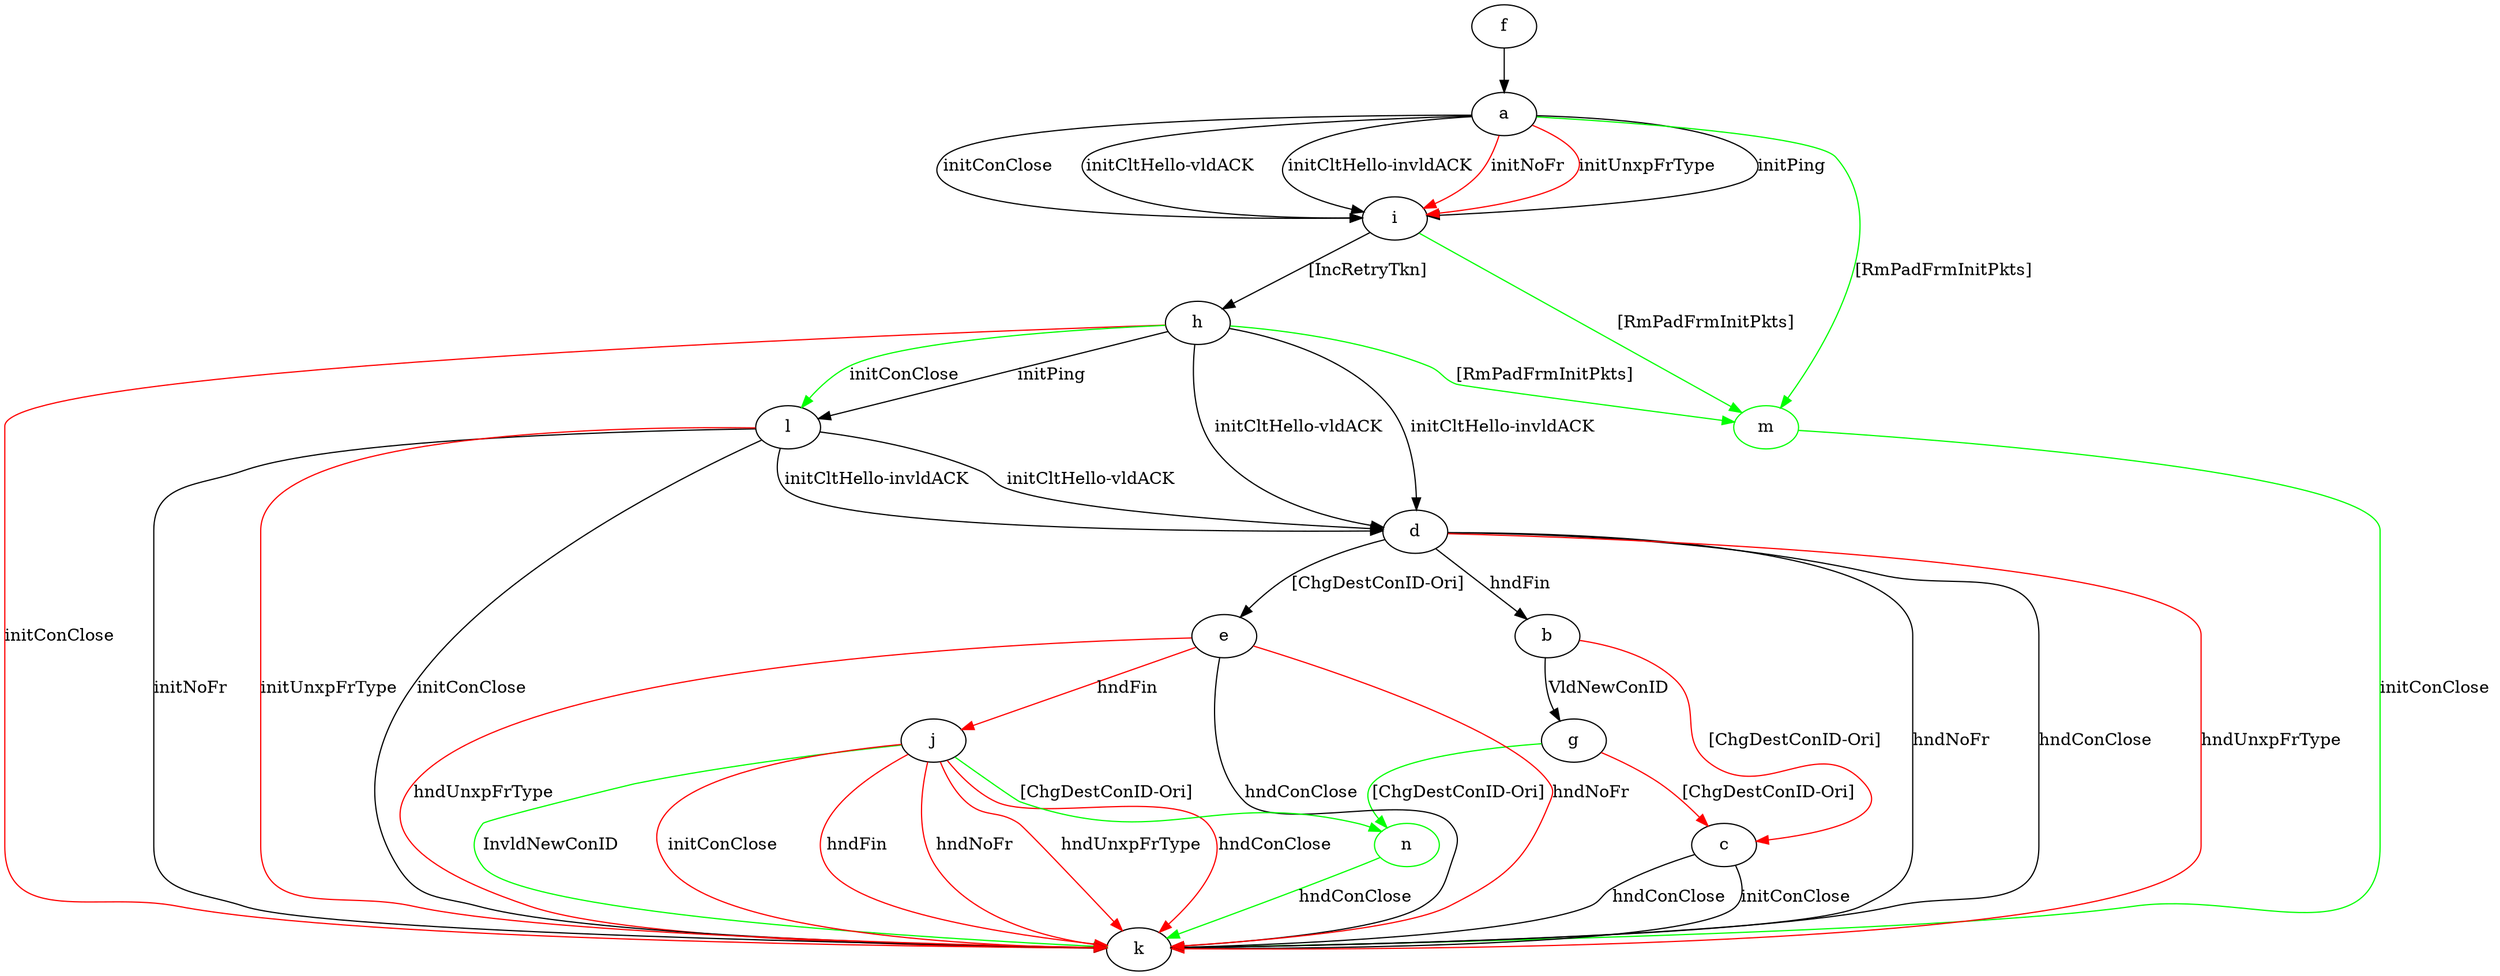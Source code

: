 digraph "" {
	a -> i	[key=0,
		label="initPing "];
	a -> i	[key=1,
		label="initConClose "];
	a -> i	[key=2,
		label="initCltHello-vldACK "];
	a -> i	[key=3,
		label="initCltHello-invldACK "];
	a -> i	[key=4,
		color=red,
		label="initNoFr "];
	a -> i	[key=5,
		color=red,
		label="initUnxpFrType "];
	m	[color=green];
	a -> m	[key=0,
		color=green,
		label="[RmPadFrmInitPkts] "];
	b -> c	[key=0,
		color=red,
		label="[ChgDestConID-Ori] "];
	b -> g	[key=0,
		label="VldNewConID "];
	c -> k	[key=0,
		label="initConClose "];
	c -> k	[key=1,
		label="hndConClose "];
	d -> b	[key=0,
		label="hndFin "];
	d -> e	[key=0,
		label="[ChgDestConID-Ori] "];
	d -> k	[key=0,
		label="hndNoFr "];
	d -> k	[key=1,
		label="hndConClose "];
	d -> k	[key=2,
		color=red,
		label="hndUnxpFrType "];
	e -> j	[key=0,
		color=red,
		label="hndFin "];
	e -> k	[key=0,
		label="hndConClose "];
	e -> k	[key=1,
		color=red,
		label="hndNoFr "];
	e -> k	[key=2,
		color=red,
		label="hndUnxpFrType "];
	f -> a	[key=0];
	g -> c	[key=0,
		color=red,
		label="[ChgDestConID-Ori] "];
	n	[color=green];
	g -> n	[key=0,
		color=green,
		label="[ChgDestConID-Ori] "];
	h -> d	[key=0,
		label="initCltHello-vldACK "];
	h -> d	[key=1,
		label="initCltHello-invldACK "];
	h -> k	[key=0,
		color=red,
		label="initConClose "];
	h -> l	[key=0,
		label="initPing "];
	h -> l	[key=1,
		color=green,
		label="initConClose "];
	h -> m	[key=0,
		color=green,
		label="[RmPadFrmInitPkts] "];
	i -> h	[key=0,
		label="[IncRetryTkn] "];
	i -> m	[key=0,
		color=green,
		label="[RmPadFrmInitPkts] "];
	j -> k	[key=0,
		color=green,
		label="InvldNewConID "];
	j -> k	[key=1,
		color=red,
		label="initConClose "];
	j -> k	[key=2,
		color=red,
		label="hndFin "];
	j -> k	[key=3,
		color=red,
		label="hndNoFr "];
	j -> k	[key=4,
		color=red,
		label="hndUnxpFrType "];
	j -> k	[key=5,
		color=red,
		label="hndConClose "];
	j -> n	[key=0,
		color=green,
		label="[ChgDestConID-Ori] "];
	l -> d	[key=0,
		label="initCltHello-vldACK "];
	l -> d	[key=1,
		label="initCltHello-invldACK "];
	l -> k	[key=0,
		label="initConClose "];
	l -> k	[key=1,
		label="initNoFr "];
	l -> k	[key=2,
		color=red,
		label="initUnxpFrType "];
	m -> k	[key=0,
		color=green,
		label="initConClose "];
	n -> k	[key=0,
		color=green,
		label="hndConClose "];
}
